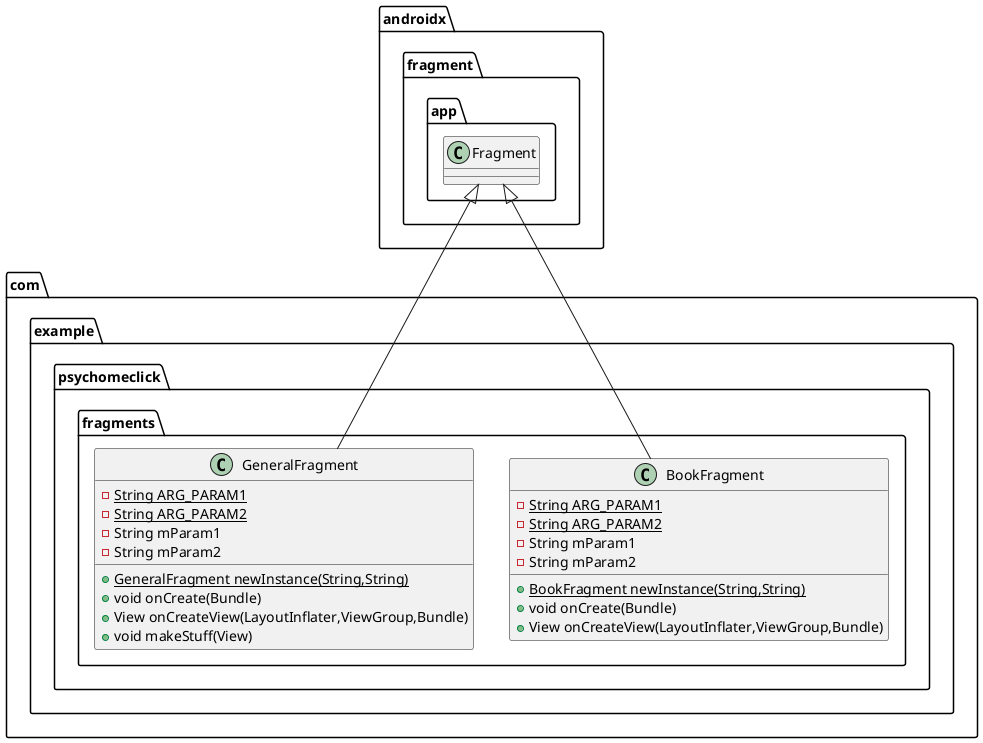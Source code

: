 @startuml
class com.example.psychomeclick.fragments.BookFragment {
- {static} String ARG_PARAM1
- {static} String ARG_PARAM2
- String mParam1
- String mParam2
+ {static} BookFragment newInstance(String,String)
+ void onCreate(Bundle)
+ View onCreateView(LayoutInflater,ViewGroup,Bundle)
}


class com.example.psychomeclick.fragments.GeneralFragment {
- {static} String ARG_PARAM1
- {static} String ARG_PARAM2
- String mParam1
- String mParam2
+ {static} GeneralFragment newInstance(String,String)
+ void onCreate(Bundle)
+ View onCreateView(LayoutInflater,ViewGroup,Bundle)
+ void makeStuff(View)
}




androidx.fragment.app.Fragment <|-- com.example.psychomeclick.fragments.BookFragment
androidx.fragment.app.Fragment <|-- com.example.psychomeclick.fragments.GeneralFragment
@enduml